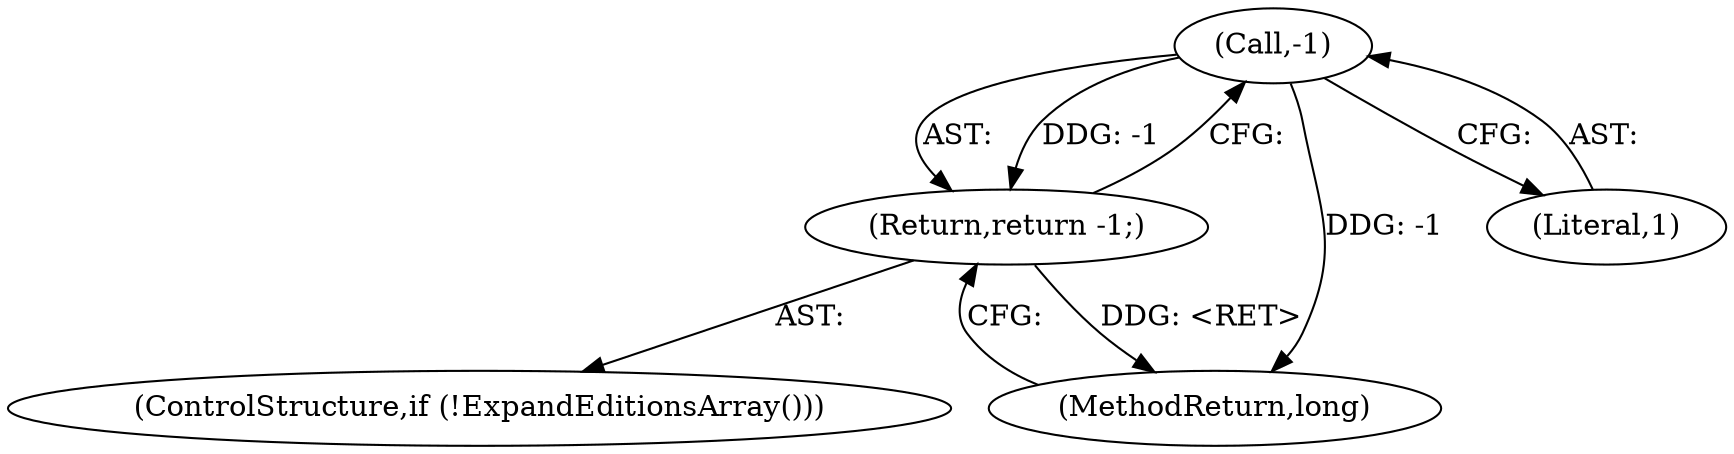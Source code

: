 digraph "1_Android_04839626ed859623901ebd3a5fd483982186b59d_185@del" {
"1000108" [label="(Call,-1)"];
"1000107" [label="(Return,return -1;)"];
"1000125" [label="(MethodReturn,long)"];
"1000107" [label="(Return,return -1;)"];
"1000108" [label="(Call,-1)"];
"1000104" [label="(ControlStructure,if (!ExpandEditionsArray()))"];
"1000109" [label="(Literal,1)"];
"1000108" -> "1000107"  [label="AST: "];
"1000108" -> "1000109"  [label="CFG: "];
"1000109" -> "1000108"  [label="AST: "];
"1000107" -> "1000108"  [label="CFG: "];
"1000108" -> "1000125"  [label="DDG: -1"];
"1000108" -> "1000107"  [label="DDG: -1"];
"1000107" -> "1000104"  [label="AST: "];
"1000125" -> "1000107"  [label="CFG: "];
"1000107" -> "1000125"  [label="DDG: <RET>"];
}
